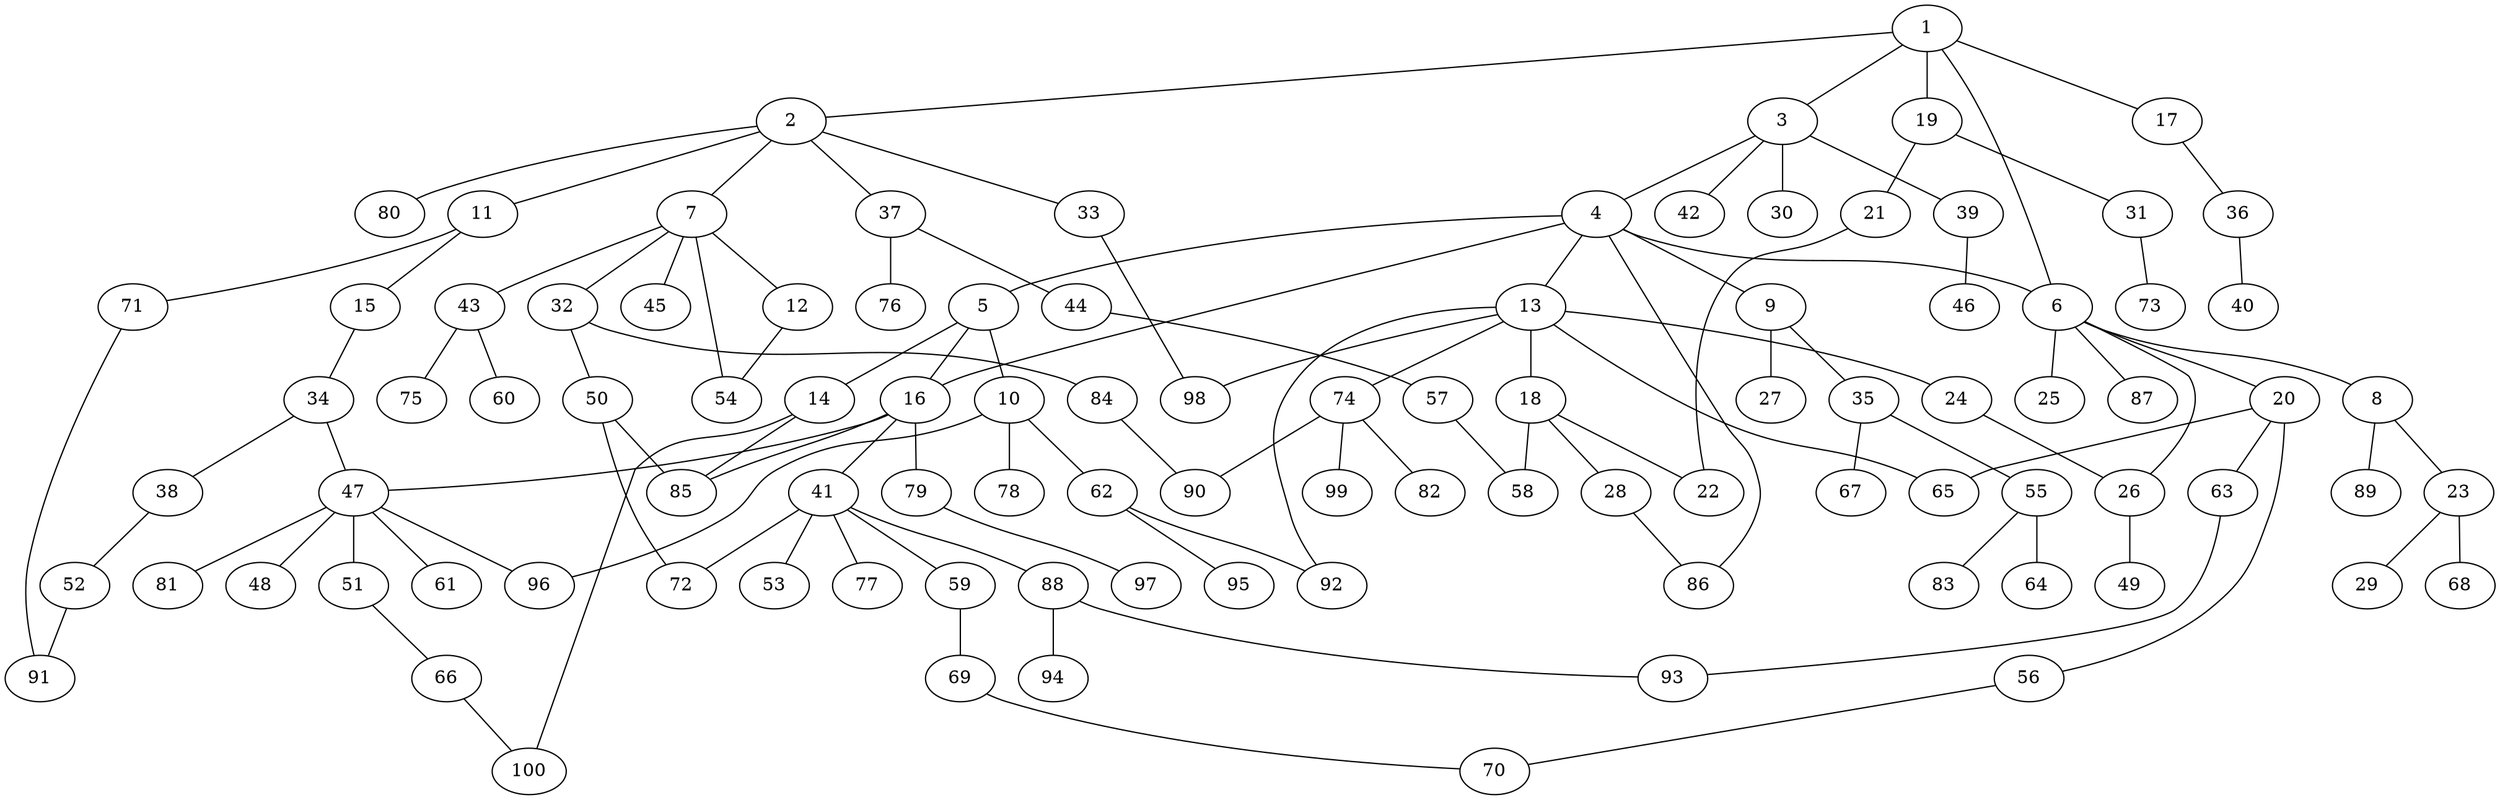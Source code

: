 graph graphname {1--2
1--3
1--6
1--17
1--19
2--7
2--11
2--33
2--37
2--80
3--4
3--30
3--39
3--42
4--5
4--6
4--9
4--13
4--16
4--86
5--10
5--14
5--16
6--8
6--20
6--25
6--26
6--87
7--12
7--32
7--43
7--45
7--54
8--23
8--89
9--27
9--35
10--62
10--78
10--96
11--15
11--71
12--54
13--18
13--24
13--65
13--74
13--92
13--98
14--85
14--100
15--34
16--41
16--47
16--79
16--85
17--36
18--22
18--28
18--58
19--21
19--31
20--56
20--63
20--65
21--22
23--29
23--68
24--26
26--49
28--86
31--73
32--50
32--84
33--98
34--38
34--47
35--55
35--67
36--40
37--44
37--76
38--52
39--46
41--53
41--59
41--72
41--77
41--88
43--60
43--75
44--57
47--48
47--51
47--61
47--81
47--96
50--72
50--85
51--66
52--91
55--64
55--83
56--70
57--58
59--69
62--92
62--95
63--93
66--100
69--70
71--91
74--82
74--90
74--99
79--97
84--90
88--93
88--94
}